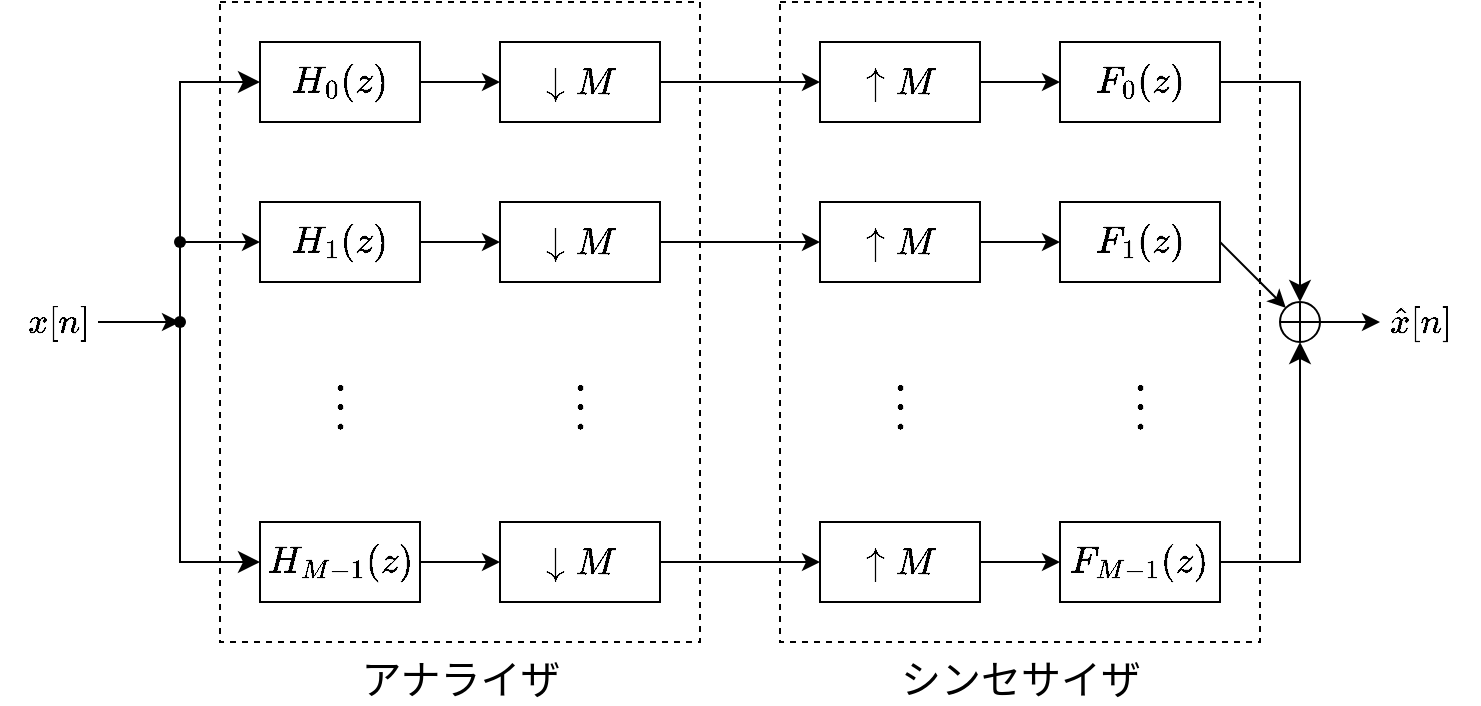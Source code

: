 <mxfile version="23.1.5" type="device">
  <diagram name="ページ1" id="hr17HKGY79QitfYiQoP-">
    <mxGraphModel dx="794" dy="557" grid="1" gridSize="10" guides="1" tooltips="1" connect="1" arrows="1" fold="1" page="1" pageScale="1" pageWidth="827" pageHeight="1169" math="1" shadow="0">
      <root>
        <mxCell id="0" />
        <mxCell id="1" parent="0" />
        <mxCell id="U-lK1-ON_NXN1A1_Nm4T-57" value="&lt;font style=&quot;font-size: 20px;&quot;&gt;アナライザ&lt;/font&gt;" style="verticalLabelPosition=bottom;verticalAlign=top;html=1;shape=mxgraph.basic.rect;fillColor2=none;strokeWidth=1;size=20;indent=5;fillColor=none;dashed=1;" vertex="1" parent="1">
          <mxGeometry x="180" y="60" width="240" height="320" as="geometry" />
        </mxCell>
        <mxCell id="U-lK1-ON_NXN1A1_Nm4T-58" value="&lt;font style=&quot;font-size: 20px;&quot;&gt;シンセサイザ&lt;/font&gt;" style="verticalLabelPosition=bottom;verticalAlign=top;html=1;shape=mxgraph.basic.rect;fillColor2=none;strokeWidth=1;size=20;indent=5;fillColor=none;dashed=1;" vertex="1" parent="1">
          <mxGeometry x="460" y="60" width="240" height="320" as="geometry" />
        </mxCell>
        <mxCell id="U-lK1-ON_NXN1A1_Nm4T-2" value="&lt;font style=&quot;font-size: 16px;&quot;&gt;$$H_{0}(z)$$&lt;/font&gt;" style="rounded=0;whiteSpace=wrap;html=1;" vertex="1" parent="1">
          <mxGeometry x="200" y="80" width="80" height="40" as="geometry" />
        </mxCell>
        <mxCell id="U-lK1-ON_NXN1A1_Nm4T-3" value="&lt;font style=&quot;font-size: 16px;&quot;&gt;$$\downarrow&lt;br&gt;M$$&lt;/font&gt;" style="rounded=0;whiteSpace=wrap;html=1;" vertex="1" parent="1">
          <mxGeometry x="320" y="80" width="80" height="40" as="geometry" />
        </mxCell>
        <mxCell id="U-lK1-ON_NXN1A1_Nm4T-4" value="&lt;font style=&quot;font-size: 16px;&quot;&gt;$$\downarrow&lt;br&gt;M$$&lt;/font&gt;" style="rounded=0;whiteSpace=wrap;html=1;" vertex="1" parent="1">
          <mxGeometry x="320" y="160" width="80" height="40" as="geometry" />
        </mxCell>
        <mxCell id="U-lK1-ON_NXN1A1_Nm4T-5" value="&lt;font style=&quot;font-size: 16px;&quot;&gt;$$\downarrow&lt;br&gt;M$$&lt;/font&gt;" style="rounded=0;whiteSpace=wrap;html=1;" vertex="1" parent="1">
          <mxGeometry x="320" y="320" width="80" height="40" as="geometry" />
        </mxCell>
        <mxCell id="U-lK1-ON_NXN1A1_Nm4T-6" value="&lt;font style=&quot;font-size: 16px;&quot;&gt;$$H_{1}(z)$$&lt;/font&gt;" style="rounded=0;whiteSpace=wrap;html=1;" vertex="1" parent="1">
          <mxGeometry x="200" y="160" width="80" height="40" as="geometry" />
        </mxCell>
        <mxCell id="U-lK1-ON_NXN1A1_Nm4T-7" value="&lt;font style=&quot;font-size: 16px;&quot;&gt;$$H_{M-1}(z)$$&lt;/font&gt;" style="rounded=0;whiteSpace=wrap;html=1;" vertex="1" parent="1">
          <mxGeometry x="200" y="320" width="80" height="40" as="geometry" />
        </mxCell>
        <mxCell id="U-lK1-ON_NXN1A1_Nm4T-8" value="" style="shape=waypoint;sketch=0;fillStyle=solid;size=6;pointerEvents=1;points=[];fillColor=none;resizable=0;rotatable=0;perimeter=centerPerimeter;snapToPoint=1;" vertex="1" parent="1">
          <mxGeometry x="150" y="210" width="20" height="20" as="geometry" />
        </mxCell>
        <mxCell id="U-lK1-ON_NXN1A1_Nm4T-9" value="" style="edgeStyle=segmentEdgeStyle;endArrow=classic;html=1;curved=0;rounded=0;endSize=8;startSize=8;entryX=0;entryY=0.5;entryDx=0;entryDy=0;" edge="1" parent="1" source="U-lK1-ON_NXN1A1_Nm4T-18" target="U-lK1-ON_NXN1A1_Nm4T-2">
          <mxGeometry width="50" height="50" relative="1" as="geometry">
            <mxPoint x="160" y="220" as="sourcePoint" />
            <mxPoint x="430" y="260" as="targetPoint" />
            <Array as="points">
              <mxPoint x="160" y="100" />
            </Array>
          </mxGeometry>
        </mxCell>
        <mxCell id="U-lK1-ON_NXN1A1_Nm4T-11" value="" style="edgeStyle=segmentEdgeStyle;endArrow=classic;html=1;curved=0;rounded=0;endSize=8;startSize=8;entryX=0;entryY=0.5;entryDx=0;entryDy=0;" edge="1" parent="1" target="U-lK1-ON_NXN1A1_Nm4T-7">
          <mxGeometry width="50" height="50" relative="1" as="geometry">
            <mxPoint x="160" y="220" as="sourcePoint" />
            <mxPoint x="210" y="190" as="targetPoint" />
            <Array as="points">
              <mxPoint x="160" y="340" />
            </Array>
          </mxGeometry>
        </mxCell>
        <mxCell id="U-lK1-ON_NXN1A1_Nm4T-12" value="" style="endArrow=classic;html=1;rounded=0;entryX=0.233;entryY=0.667;entryDx=0;entryDy=0;entryPerimeter=0;" edge="1" parent="1" source="U-lK1-ON_NXN1A1_Nm4T-23" target="U-lK1-ON_NXN1A1_Nm4T-8">
          <mxGeometry width="50" height="50" relative="1" as="geometry">
            <mxPoint x="90" y="220" as="sourcePoint" />
            <mxPoint x="430" y="260" as="targetPoint" />
          </mxGeometry>
        </mxCell>
        <mxCell id="U-lK1-ON_NXN1A1_Nm4T-13" value="" style="endArrow=classic;html=1;rounded=0;exitX=1;exitY=0.5;exitDx=0;exitDy=0;entryX=0;entryY=0.5;entryDx=0;entryDy=0;" edge="1" parent="1" source="U-lK1-ON_NXN1A1_Nm4T-2" target="U-lK1-ON_NXN1A1_Nm4T-3">
          <mxGeometry width="50" height="50" relative="1" as="geometry">
            <mxPoint x="380" y="310" as="sourcePoint" />
            <mxPoint x="430" y="260" as="targetPoint" />
          </mxGeometry>
        </mxCell>
        <mxCell id="U-lK1-ON_NXN1A1_Nm4T-14" value="" style="endArrow=classic;html=1;rounded=0;exitX=1;exitY=0.5;exitDx=0;exitDy=0;entryX=0;entryY=0.5;entryDx=0;entryDy=0;" edge="1" parent="1" source="U-lK1-ON_NXN1A1_Nm4T-6" target="U-lK1-ON_NXN1A1_Nm4T-4">
          <mxGeometry width="50" height="50" relative="1" as="geometry">
            <mxPoint x="290" y="110" as="sourcePoint" />
            <mxPoint x="330" y="110" as="targetPoint" />
          </mxGeometry>
        </mxCell>
        <mxCell id="U-lK1-ON_NXN1A1_Nm4T-15" value="" style="endArrow=classic;html=1;rounded=0;exitX=1;exitY=0.5;exitDx=0;exitDy=0;entryX=0;entryY=0.5;entryDx=0;entryDy=0;" edge="1" parent="1" source="U-lK1-ON_NXN1A1_Nm4T-7" target="U-lK1-ON_NXN1A1_Nm4T-5">
          <mxGeometry width="50" height="50" relative="1" as="geometry">
            <mxPoint x="290" y="190" as="sourcePoint" />
            <mxPoint x="330" y="190" as="targetPoint" />
          </mxGeometry>
        </mxCell>
        <mxCell id="U-lK1-ON_NXN1A1_Nm4T-18" value="" style="shape=waypoint;sketch=0;fillStyle=solid;size=6;pointerEvents=1;points=[];fillColor=none;resizable=0;rotatable=0;perimeter=centerPerimeter;snapToPoint=1;" vertex="1" parent="1">
          <mxGeometry x="150" y="170" width="20" height="20" as="geometry" />
        </mxCell>
        <mxCell id="U-lK1-ON_NXN1A1_Nm4T-21" value="" style="endArrow=classic;html=1;rounded=0;exitX=0.633;exitY=0.867;exitDx=0;exitDy=0;exitPerimeter=0;entryX=0;entryY=0.5;entryDx=0;entryDy=0;" edge="1" parent="1" source="U-lK1-ON_NXN1A1_Nm4T-18" target="U-lK1-ON_NXN1A1_Nm4T-6">
          <mxGeometry width="50" height="50" relative="1" as="geometry">
            <mxPoint x="380" y="310" as="sourcePoint" />
            <mxPoint x="430" y="260" as="targetPoint" />
          </mxGeometry>
        </mxCell>
        <mxCell id="U-lK1-ON_NXN1A1_Nm4T-22" value="" style="endArrow=none;html=1;rounded=0;exitX=0.8;exitY=0.867;exitDx=0;exitDy=0;exitPerimeter=0;" edge="1" parent="1" source="U-lK1-ON_NXN1A1_Nm4T-8">
          <mxGeometry width="50" height="50" relative="1" as="geometry">
            <mxPoint x="380" y="310" as="sourcePoint" />
            <mxPoint x="160" y="180" as="targetPoint" />
          </mxGeometry>
        </mxCell>
        <mxCell id="U-lK1-ON_NXN1A1_Nm4T-23" value="&lt;font style=&quot;font-size: 15px;&quot;&gt;$$x[n]$$&lt;/font&gt;" style="text;html=1;align=center;verticalAlign=middle;whiteSpace=wrap;rounded=0;" vertex="1" parent="1">
          <mxGeometry x="79" y="205" width="40" height="30" as="geometry" />
        </mxCell>
        <mxCell id="U-lK1-ON_NXN1A1_Nm4T-24" value="&lt;font style=&quot;font-size: 16px;&quot;&gt;$$F_{0}(z)$$&lt;/font&gt;" style="rounded=0;whiteSpace=wrap;html=1;" vertex="1" parent="1">
          <mxGeometry x="600" y="80" width="80" height="40" as="geometry" />
        </mxCell>
        <mxCell id="U-lK1-ON_NXN1A1_Nm4T-28" value="&lt;font style=&quot;font-size: 16px;&quot;&gt;$$F_{1}(z)$$&lt;/font&gt;" style="rounded=0;whiteSpace=wrap;html=1;" vertex="1" parent="1">
          <mxGeometry x="600" y="160" width="80" height="40" as="geometry" />
        </mxCell>
        <mxCell id="U-lK1-ON_NXN1A1_Nm4T-29" value="&lt;font style=&quot;font-size: 16px;&quot;&gt;$$F_{M-1}(z)$$&lt;/font&gt;" style="rounded=0;whiteSpace=wrap;html=1;" vertex="1" parent="1">
          <mxGeometry x="600" y="320" width="80" height="40" as="geometry" />
        </mxCell>
        <mxCell id="U-lK1-ON_NXN1A1_Nm4T-39" value="&lt;font style=&quot;font-size: 16px;&quot;&gt;$$\uparrow&lt;br&gt;M$$&lt;/font&gt;" style="rounded=0;whiteSpace=wrap;html=1;" vertex="1" parent="1">
          <mxGeometry x="480" y="80" width="80" height="40" as="geometry" />
        </mxCell>
        <mxCell id="U-lK1-ON_NXN1A1_Nm4T-40" value="&lt;font style=&quot;font-size: 16px;&quot;&gt;$$\uparrow&lt;br&gt;M$$&lt;/font&gt;" style="rounded=0;whiteSpace=wrap;html=1;" vertex="1" parent="1">
          <mxGeometry x="480" y="160" width="80" height="40" as="geometry" />
        </mxCell>
        <mxCell id="U-lK1-ON_NXN1A1_Nm4T-41" value="&lt;font style=&quot;font-size: 16px;&quot;&gt;$$\uparrow&lt;br&gt;M$$&lt;/font&gt;" style="rounded=0;whiteSpace=wrap;html=1;" vertex="1" parent="1">
          <mxGeometry x="480" y="320" width="80" height="40" as="geometry" />
        </mxCell>
        <mxCell id="U-lK1-ON_NXN1A1_Nm4T-42" value="" style="endArrow=classic;html=1;rounded=0;exitX=1;exitY=0.5;exitDx=0;exitDy=0;entryX=0;entryY=0.5;entryDx=0;entryDy=0;" edge="1" parent="1" source="U-lK1-ON_NXN1A1_Nm4T-39" target="U-lK1-ON_NXN1A1_Nm4T-24">
          <mxGeometry width="50" height="50" relative="1" as="geometry">
            <mxPoint x="690" y="110" as="sourcePoint" />
            <mxPoint x="730" y="110" as="targetPoint" />
          </mxGeometry>
        </mxCell>
        <mxCell id="U-lK1-ON_NXN1A1_Nm4T-43" value="" style="endArrow=classic;html=1;rounded=0;exitX=1;exitY=0.5;exitDx=0;exitDy=0;entryX=0;entryY=0.5;entryDx=0;entryDy=0;" edge="1" parent="1" source="U-lK1-ON_NXN1A1_Nm4T-40" target="U-lK1-ON_NXN1A1_Nm4T-28">
          <mxGeometry width="50" height="50" relative="1" as="geometry">
            <mxPoint x="570" y="110" as="sourcePoint" />
            <mxPoint x="610" y="110" as="targetPoint" />
          </mxGeometry>
        </mxCell>
        <mxCell id="U-lK1-ON_NXN1A1_Nm4T-44" value="" style="endArrow=classic;html=1;rounded=0;exitX=1;exitY=0.5;exitDx=0;exitDy=0;entryX=0;entryY=0.5;entryDx=0;entryDy=0;" edge="1" parent="1" source="U-lK1-ON_NXN1A1_Nm4T-41" target="U-lK1-ON_NXN1A1_Nm4T-29">
          <mxGeometry width="50" height="50" relative="1" as="geometry">
            <mxPoint x="570" y="190" as="sourcePoint" />
            <mxPoint x="610" y="190" as="targetPoint" />
          </mxGeometry>
        </mxCell>
        <mxCell id="U-lK1-ON_NXN1A1_Nm4T-46" value="" style="edgeStyle=segmentEdgeStyle;endArrow=classic;html=1;curved=0;rounded=0;endSize=8;startSize=8;exitX=1;exitY=0.5;exitDx=0;exitDy=0;entryX=0.5;entryY=1;entryDx=0;entryDy=0;entryPerimeter=0;" edge="1" parent="1" source="U-lK1-ON_NXN1A1_Nm4T-29" target="U-lK1-ON_NXN1A1_Nm4T-47">
          <mxGeometry width="50" height="50" relative="1" as="geometry">
            <mxPoint x="610" y="380" as="sourcePoint" />
            <mxPoint x="720" y="280" as="targetPoint" />
            <Array as="points">
              <mxPoint x="720" y="340" />
            </Array>
          </mxGeometry>
        </mxCell>
        <mxCell id="U-lK1-ON_NXN1A1_Nm4T-47" value="" style="verticalLabelPosition=bottom;verticalAlign=top;html=1;shape=mxgraph.flowchart.summing_function;" vertex="1" parent="1">
          <mxGeometry x="710" y="210" width="20" height="20" as="geometry" />
        </mxCell>
        <mxCell id="U-lK1-ON_NXN1A1_Nm4T-49" value="" style="edgeStyle=segmentEdgeStyle;endArrow=classic;html=1;curved=0;rounded=0;endSize=8;startSize=8;entryX=0.5;entryY=0;entryDx=0;entryDy=0;exitX=1;exitY=0.5;exitDx=0;exitDy=0;entryPerimeter=0;" edge="1" parent="1" source="U-lK1-ON_NXN1A1_Nm4T-24" target="U-lK1-ON_NXN1A1_Nm4T-47">
          <mxGeometry width="50" height="50" relative="1" as="geometry">
            <mxPoint x="750" y="180" as="sourcePoint" />
            <mxPoint x="790" y="100" as="targetPoint" />
            <Array as="points" />
          </mxGeometry>
        </mxCell>
        <mxCell id="U-lK1-ON_NXN1A1_Nm4T-50" value="" style="endArrow=classic;html=1;rounded=0;exitX=1;exitY=0.5;exitDx=0;exitDy=0;entryX=0.145;entryY=0.145;entryDx=0;entryDy=0;entryPerimeter=0;" edge="1" parent="1" source="U-lK1-ON_NXN1A1_Nm4T-28" target="U-lK1-ON_NXN1A1_Nm4T-47">
          <mxGeometry width="50" height="50" relative="1" as="geometry">
            <mxPoint x="430" y="310" as="sourcePoint" />
            <mxPoint x="480" y="260" as="targetPoint" />
          </mxGeometry>
        </mxCell>
        <mxCell id="U-lK1-ON_NXN1A1_Nm4T-51" value="" style="endArrow=classic;html=1;rounded=0;exitX=1;exitY=0.5;exitDx=0;exitDy=0;entryX=0;entryY=0.5;entryDx=0;entryDy=0;" edge="1" parent="1" source="U-lK1-ON_NXN1A1_Nm4T-3" target="U-lK1-ON_NXN1A1_Nm4T-39">
          <mxGeometry width="50" height="50" relative="1" as="geometry">
            <mxPoint x="430" y="310" as="sourcePoint" />
            <mxPoint x="480" y="260" as="targetPoint" />
          </mxGeometry>
        </mxCell>
        <mxCell id="U-lK1-ON_NXN1A1_Nm4T-52" value="" style="endArrow=classic;html=1;rounded=0;exitX=1;exitY=0.5;exitDx=0;exitDy=0;entryX=0;entryY=0.5;entryDx=0;entryDy=0;" edge="1" parent="1" source="U-lK1-ON_NXN1A1_Nm4T-4" target="U-lK1-ON_NXN1A1_Nm4T-40">
          <mxGeometry width="50" height="50" relative="1" as="geometry">
            <mxPoint x="410" y="110" as="sourcePoint" />
            <mxPoint x="490" y="110" as="targetPoint" />
          </mxGeometry>
        </mxCell>
        <mxCell id="U-lK1-ON_NXN1A1_Nm4T-53" value="" style="endArrow=classic;html=1;rounded=0;exitX=1;exitY=0.5;exitDx=0;exitDy=0;entryX=0;entryY=0.5;entryDx=0;entryDy=0;" edge="1" parent="1" source="U-lK1-ON_NXN1A1_Nm4T-5" target="U-lK1-ON_NXN1A1_Nm4T-41">
          <mxGeometry width="50" height="50" relative="1" as="geometry">
            <mxPoint x="410" y="190" as="sourcePoint" />
            <mxPoint x="490" y="190" as="targetPoint" />
          </mxGeometry>
        </mxCell>
        <mxCell id="U-lK1-ON_NXN1A1_Nm4T-54" value="" style="endArrow=classic;html=1;rounded=0;exitX=1;exitY=0.5;exitDx=0;exitDy=0;exitPerimeter=0;entryX=0;entryY=0.5;entryDx=0;entryDy=0;" edge="1" parent="1" source="U-lK1-ON_NXN1A1_Nm4T-47" target="U-lK1-ON_NXN1A1_Nm4T-55">
          <mxGeometry width="50" height="50" relative="1" as="geometry">
            <mxPoint x="730" y="219.5" as="sourcePoint" />
            <mxPoint x="770" y="220" as="targetPoint" />
          </mxGeometry>
        </mxCell>
        <mxCell id="U-lK1-ON_NXN1A1_Nm4T-55" value="&lt;font style=&quot;font-size: 15px;&quot;&gt;$$\hat{x}[n]$$&lt;/font&gt;" style="text;html=1;align=center;verticalAlign=middle;whiteSpace=wrap;rounded=0;" vertex="1" parent="1">
          <mxGeometry x="760" y="205" width="40" height="30" as="geometry" />
        </mxCell>
        <mxCell id="U-lK1-ON_NXN1A1_Nm4T-59" value="&lt;font style=&quot;font-size: 20px;&quot;&gt;$$\vdots$$&lt;/font&gt;" style="text;html=1;align=center;verticalAlign=middle;whiteSpace=wrap;rounded=0;direction=north;" vertex="1" parent="1">
          <mxGeometry x="225" y="230" width="30" height="60" as="geometry" />
        </mxCell>
        <mxCell id="U-lK1-ON_NXN1A1_Nm4T-60" value="&lt;font style=&quot;font-size: 20px;&quot;&gt;$$\vdots$$&lt;/font&gt;" style="text;html=1;align=center;verticalAlign=middle;whiteSpace=wrap;rounded=0;direction=north;" vertex="1" parent="1">
          <mxGeometry x="345" y="230" width="30" height="60" as="geometry" />
        </mxCell>
        <mxCell id="U-lK1-ON_NXN1A1_Nm4T-61" value="&lt;font style=&quot;font-size: 20px;&quot;&gt;$$\vdots$$&lt;/font&gt;" style="text;html=1;align=center;verticalAlign=middle;whiteSpace=wrap;rounded=0;direction=north;" vertex="1" parent="1">
          <mxGeometry x="505" y="230" width="30" height="60" as="geometry" />
        </mxCell>
        <mxCell id="U-lK1-ON_NXN1A1_Nm4T-62" value="&lt;font style=&quot;font-size: 20px;&quot;&gt;$$\vdots$$&lt;/font&gt;" style="text;html=1;align=center;verticalAlign=middle;whiteSpace=wrap;rounded=0;direction=north;" vertex="1" parent="1">
          <mxGeometry x="625" y="230" width="30" height="60" as="geometry" />
        </mxCell>
      </root>
    </mxGraphModel>
  </diagram>
</mxfile>
